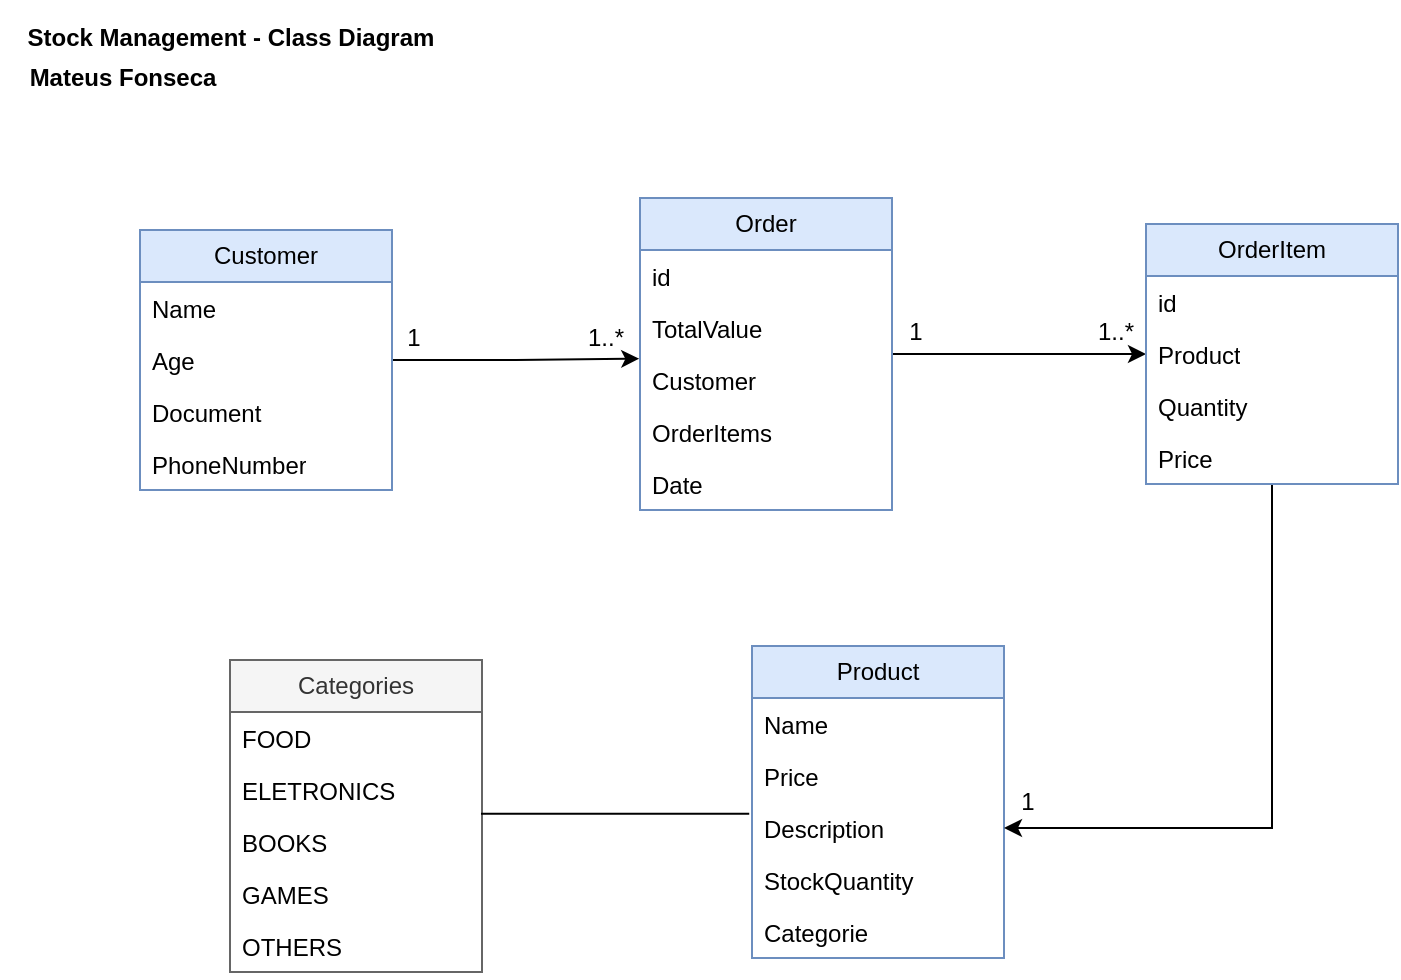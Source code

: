 <mxfile version="26.0.3">
  <diagram name="Página-1" id="S6gFVs9sdB6qVxAFjq1d">
    <mxGraphModel dx="1426" dy="747" grid="0" gridSize="10" guides="1" tooltips="1" connect="1" arrows="1" fold="1" page="1" pageScale="1" pageWidth="827" pageHeight="1169" math="0" shadow="0">
      <root>
        <mxCell id="0" />
        <mxCell id="1" parent="0" />
        <mxCell id="p8lVOAC-fxURNKz9NpCE-7" value="Product" style="swimlane;fontStyle=0;childLayout=stackLayout;horizontal=1;startSize=26;fillColor=#dae8fc;horizontalStack=0;resizeParent=1;resizeParentMax=0;resizeLast=0;collapsible=1;marginBottom=0;whiteSpace=wrap;html=1;strokeColor=#6c8ebf;" parent="1" vertex="1">
          <mxGeometry x="390" y="329" width="126" height="156" as="geometry" />
        </mxCell>
        <mxCell id="p8lVOAC-fxURNKz9NpCE-9" value="Name" style="text;strokeColor=none;fillColor=none;align=left;verticalAlign=top;spacingLeft=4;spacingRight=4;overflow=hidden;rotatable=0;points=[[0,0.5],[1,0.5]];portConstraint=eastwest;whiteSpace=wrap;html=1;" parent="p8lVOAC-fxURNKz9NpCE-7" vertex="1">
          <mxGeometry y="26" width="126" height="26" as="geometry" />
        </mxCell>
        <mxCell id="p8lVOAC-fxURNKz9NpCE-10" value="Price" style="text;strokeColor=none;fillColor=none;align=left;verticalAlign=top;spacingLeft=4;spacingRight=4;overflow=hidden;rotatable=0;points=[[0,0.5],[1,0.5]];portConstraint=eastwest;whiteSpace=wrap;html=1;" parent="p8lVOAC-fxURNKz9NpCE-7" vertex="1">
          <mxGeometry y="52" width="126" height="26" as="geometry" />
        </mxCell>
        <mxCell id="p8lVOAC-fxURNKz9NpCE-11" value="Description" style="text;strokeColor=none;fillColor=none;align=left;verticalAlign=top;spacingLeft=4;spacingRight=4;overflow=hidden;rotatable=0;points=[[0,0.5],[1,0.5]];portConstraint=eastwest;whiteSpace=wrap;html=1;" parent="p8lVOAC-fxURNKz9NpCE-7" vertex="1">
          <mxGeometry y="78" width="126" height="26" as="geometry" />
        </mxCell>
        <mxCell id="p8lVOAC-fxURNKz9NpCE-12" value="StockQuantity" style="text;strokeColor=none;fillColor=none;align=left;verticalAlign=top;spacingLeft=4;spacingRight=4;overflow=hidden;rotatable=0;points=[[0,0.5],[1,0.5]];portConstraint=eastwest;whiteSpace=wrap;html=1;" parent="p8lVOAC-fxURNKz9NpCE-7" vertex="1">
          <mxGeometry y="104" width="126" height="26" as="geometry" />
        </mxCell>
        <mxCell id="p8lVOAC-fxURNKz9NpCE-13" value="Categorie" style="text;strokeColor=none;fillColor=none;align=left;verticalAlign=top;spacingLeft=4;spacingRight=4;overflow=hidden;rotatable=0;points=[[0,0.5],[1,0.5]];portConstraint=eastwest;whiteSpace=wrap;html=1;" parent="p8lVOAC-fxURNKz9NpCE-7" vertex="1">
          <mxGeometry y="130" width="126" height="26" as="geometry" />
        </mxCell>
        <mxCell id="p8lVOAC-fxURNKz9NpCE-42" style="edgeStyle=orthogonalEdgeStyle;rounded=0;orthogonalLoop=1;jettySize=auto;html=1;entryX=-0.003;entryY=0.09;entryDx=0;entryDy=0;entryPerimeter=0;" parent="1" source="p8lVOAC-fxURNKz9NpCE-14" target="p8lVOAC-fxURNKz9NpCE-24" edge="1">
          <mxGeometry relative="1" as="geometry" />
        </mxCell>
        <mxCell id="p8lVOAC-fxURNKz9NpCE-14" value="Customer" style="swimlane;fontStyle=0;childLayout=stackLayout;horizontal=1;startSize=26;fillColor=#dae8fc;horizontalStack=0;resizeParent=1;resizeParentMax=0;resizeLast=0;collapsible=1;marginBottom=0;whiteSpace=wrap;html=1;strokeColor=#6c8ebf;" parent="1" vertex="1">
          <mxGeometry x="84" y="121" width="126" height="130" as="geometry" />
        </mxCell>
        <mxCell id="p8lVOAC-fxURNKz9NpCE-16" value="Name" style="text;strokeColor=none;fillColor=none;align=left;verticalAlign=top;spacingLeft=4;spacingRight=4;overflow=hidden;rotatable=0;points=[[0,0.5],[1,0.5]];portConstraint=eastwest;whiteSpace=wrap;html=1;" parent="p8lVOAC-fxURNKz9NpCE-14" vertex="1">
          <mxGeometry y="26" width="126" height="26" as="geometry" />
        </mxCell>
        <mxCell id="p8lVOAC-fxURNKz9NpCE-17" value="Age" style="text;strokeColor=none;fillColor=none;align=left;verticalAlign=top;spacingLeft=4;spacingRight=4;overflow=hidden;rotatable=0;points=[[0,0.5],[1,0.5]];portConstraint=eastwest;whiteSpace=wrap;html=1;" parent="p8lVOAC-fxURNKz9NpCE-14" vertex="1">
          <mxGeometry y="52" width="126" height="26" as="geometry" />
        </mxCell>
        <mxCell id="p8lVOAC-fxURNKz9NpCE-18" value="Document" style="text;strokeColor=none;fillColor=none;align=left;verticalAlign=top;spacingLeft=4;spacingRight=4;overflow=hidden;rotatable=0;points=[[0,0.5],[1,0.5]];portConstraint=eastwest;whiteSpace=wrap;html=1;" parent="p8lVOAC-fxURNKz9NpCE-14" vertex="1">
          <mxGeometry y="78" width="126" height="26" as="geometry" />
        </mxCell>
        <mxCell id="p8lVOAC-fxURNKz9NpCE-19" value="PhoneNumber" style="text;strokeColor=none;fillColor=none;align=left;verticalAlign=top;spacingLeft=4;spacingRight=4;overflow=hidden;rotatable=0;points=[[0,0.5],[1,0.5]];portConstraint=eastwest;whiteSpace=wrap;html=1;" parent="p8lVOAC-fxURNKz9NpCE-14" vertex="1">
          <mxGeometry y="104" width="126" height="26" as="geometry" />
        </mxCell>
        <mxCell id="p8lVOAC-fxURNKz9NpCE-44" style="edgeStyle=orthogonalEdgeStyle;rounded=0;orthogonalLoop=1;jettySize=auto;html=1;entryX=0;entryY=0.5;entryDx=0;entryDy=0;" parent="1" source="p8lVOAC-fxURNKz9NpCE-21" target="p8lVOAC-fxURNKz9NpCE-30" edge="1">
          <mxGeometry relative="1" as="geometry" />
        </mxCell>
        <mxCell id="p8lVOAC-fxURNKz9NpCE-21" value="Order" style="swimlane;fontStyle=0;childLayout=stackLayout;horizontal=1;startSize=26;fillColor=#dae8fc;horizontalStack=0;resizeParent=1;resizeParentMax=0;resizeLast=0;collapsible=1;marginBottom=0;whiteSpace=wrap;html=1;strokeColor=#6c8ebf;" parent="1" vertex="1">
          <mxGeometry x="334" y="105" width="126" height="156" as="geometry" />
        </mxCell>
        <mxCell id="p8lVOAC-fxURNKz9NpCE-22" value="id&lt;div&gt;&lt;br&gt;&lt;/div&gt;" style="text;strokeColor=none;fillColor=none;align=left;verticalAlign=top;spacingLeft=4;spacingRight=4;overflow=hidden;rotatable=0;points=[[0,0.5],[1,0.5]];portConstraint=eastwest;whiteSpace=wrap;html=1;" parent="p8lVOAC-fxURNKz9NpCE-21" vertex="1">
          <mxGeometry y="26" width="126" height="26" as="geometry" />
        </mxCell>
        <mxCell id="p8lVOAC-fxURNKz9NpCE-23" value="TotalValue" style="text;strokeColor=none;fillColor=none;align=left;verticalAlign=top;spacingLeft=4;spacingRight=4;overflow=hidden;rotatable=0;points=[[0,0.5],[1,0.5]];portConstraint=eastwest;whiteSpace=wrap;html=1;" parent="p8lVOAC-fxURNKz9NpCE-21" vertex="1">
          <mxGeometry y="52" width="126" height="26" as="geometry" />
        </mxCell>
        <mxCell id="p8lVOAC-fxURNKz9NpCE-24" value="Customer" style="text;strokeColor=none;fillColor=none;align=left;verticalAlign=top;spacingLeft=4;spacingRight=4;overflow=hidden;rotatable=0;points=[[0,0.5],[1,0.5]];portConstraint=eastwest;whiteSpace=wrap;html=1;" parent="p8lVOAC-fxURNKz9NpCE-21" vertex="1">
          <mxGeometry y="78" width="126" height="26" as="geometry" />
        </mxCell>
        <mxCell id="p8lVOAC-fxURNKz9NpCE-25" value="OrderItems" style="text;strokeColor=none;fillColor=none;align=left;verticalAlign=top;spacingLeft=4;spacingRight=4;overflow=hidden;rotatable=0;points=[[0,0.5],[1,0.5]];portConstraint=eastwest;whiteSpace=wrap;html=1;" parent="p8lVOAC-fxURNKz9NpCE-21" vertex="1">
          <mxGeometry y="104" width="126" height="26" as="geometry" />
        </mxCell>
        <mxCell id="p8lVOAC-fxURNKz9NpCE-26" value="Date" style="text;strokeColor=none;fillColor=none;align=left;verticalAlign=top;spacingLeft=4;spacingRight=4;overflow=hidden;rotatable=0;points=[[0,0.5],[1,0.5]];portConstraint=eastwest;whiteSpace=wrap;html=1;" parent="p8lVOAC-fxURNKz9NpCE-21" vertex="1">
          <mxGeometry y="130" width="126" height="26" as="geometry" />
        </mxCell>
        <mxCell id="p8lVOAC-fxURNKz9NpCE-49" style="edgeStyle=orthogonalEdgeStyle;rounded=0;orthogonalLoop=1;jettySize=auto;html=1;entryX=1;entryY=0.5;entryDx=0;entryDy=0;" parent="1" source="p8lVOAC-fxURNKz9NpCE-28" target="p8lVOAC-fxURNKz9NpCE-11" edge="1">
          <mxGeometry relative="1" as="geometry" />
        </mxCell>
        <mxCell id="p8lVOAC-fxURNKz9NpCE-28" value="OrderItem" style="swimlane;fontStyle=0;childLayout=stackLayout;horizontal=1;startSize=26;fillColor=#dae8fc;horizontalStack=0;resizeParent=1;resizeParentMax=0;resizeLast=0;collapsible=1;marginBottom=0;whiteSpace=wrap;html=1;strokeColor=#6c8ebf;" parent="1" vertex="1">
          <mxGeometry x="587" y="118" width="126" height="130" as="geometry" />
        </mxCell>
        <mxCell id="p8lVOAC-fxURNKz9NpCE-29" value="id&lt;div&gt;&lt;br&gt;&lt;/div&gt;" style="text;strokeColor=none;fillColor=none;align=left;verticalAlign=top;spacingLeft=4;spacingRight=4;overflow=hidden;rotatable=0;points=[[0,0.5],[1,0.5]];portConstraint=eastwest;whiteSpace=wrap;html=1;" parent="p8lVOAC-fxURNKz9NpCE-28" vertex="1">
          <mxGeometry y="26" width="126" height="26" as="geometry" />
        </mxCell>
        <mxCell id="p8lVOAC-fxURNKz9NpCE-30" value="Product&lt;div&gt;&lt;br&gt;&lt;/div&gt;" style="text;strokeColor=none;fillColor=none;align=left;verticalAlign=top;spacingLeft=4;spacingRight=4;overflow=hidden;rotatable=0;points=[[0,0.5],[1,0.5]];portConstraint=eastwest;whiteSpace=wrap;html=1;" parent="p8lVOAC-fxURNKz9NpCE-28" vertex="1">
          <mxGeometry y="52" width="126" height="26" as="geometry" />
        </mxCell>
        <mxCell id="p8lVOAC-fxURNKz9NpCE-31" value="Quantity" style="text;strokeColor=none;fillColor=none;align=left;verticalAlign=top;spacingLeft=4;spacingRight=4;overflow=hidden;rotatable=0;points=[[0,0.5],[1,0.5]];portConstraint=eastwest;whiteSpace=wrap;html=1;" parent="p8lVOAC-fxURNKz9NpCE-28" vertex="1">
          <mxGeometry y="78" width="126" height="26" as="geometry" />
        </mxCell>
        <mxCell id="p8lVOAC-fxURNKz9NpCE-32" value="Price" style="text;strokeColor=none;fillColor=none;align=left;verticalAlign=top;spacingLeft=4;spacingRight=4;overflow=hidden;rotatable=0;points=[[0,0.5],[1,0.5]];portConstraint=eastwest;whiteSpace=wrap;html=1;" parent="p8lVOAC-fxURNKz9NpCE-28" vertex="1">
          <mxGeometry y="104" width="126" height="26" as="geometry" />
        </mxCell>
        <mxCell id="p8lVOAC-fxURNKz9NpCE-34" value="Categories" style="swimlane;fontStyle=0;childLayout=stackLayout;horizontal=1;startSize=26;fillColor=#f5f5f5;horizontalStack=0;resizeParent=1;resizeParentMax=0;resizeLast=0;collapsible=1;marginBottom=0;whiteSpace=wrap;html=1;strokeColor=#666666;fontColor=#333333;strokeWidth=1;" parent="1" vertex="1">
          <mxGeometry x="129" y="336" width="126" height="156" as="geometry" />
        </mxCell>
        <mxCell id="p8lVOAC-fxURNKz9NpCE-35" value="FOOD" style="text;strokeColor=none;fillColor=none;align=left;verticalAlign=top;spacingLeft=4;spacingRight=4;overflow=hidden;rotatable=0;points=[[0,0.5],[1,0.5]];portConstraint=eastwest;whiteSpace=wrap;html=1;" parent="p8lVOAC-fxURNKz9NpCE-34" vertex="1">
          <mxGeometry y="26" width="126" height="26" as="geometry" />
        </mxCell>
        <mxCell id="p8lVOAC-fxURNKz9NpCE-36" value="ELETRONICS&lt;div&gt;&lt;br&gt;&lt;/div&gt;" style="text;strokeColor=none;fillColor=none;align=left;verticalAlign=top;spacingLeft=4;spacingRight=4;overflow=hidden;rotatable=0;points=[[0,0.5],[1,0.5]];portConstraint=eastwest;whiteSpace=wrap;html=1;" parent="p8lVOAC-fxURNKz9NpCE-34" vertex="1">
          <mxGeometry y="52" width="126" height="26" as="geometry" />
        </mxCell>
        <mxCell id="p8lVOAC-fxURNKz9NpCE-37" value="BOOKS" style="text;strokeColor=none;fillColor=none;align=left;verticalAlign=top;spacingLeft=4;spacingRight=4;overflow=hidden;rotatable=0;points=[[0,0.5],[1,0.5]];portConstraint=eastwest;whiteSpace=wrap;html=1;" parent="p8lVOAC-fxURNKz9NpCE-34" vertex="1">
          <mxGeometry y="78" width="126" height="26" as="geometry" />
        </mxCell>
        <mxCell id="p8lVOAC-fxURNKz9NpCE-38" value="GAMES" style="text;strokeColor=none;fillColor=none;align=left;verticalAlign=top;spacingLeft=4;spacingRight=4;overflow=hidden;rotatable=0;points=[[0,0.5],[1,0.5]];portConstraint=eastwest;whiteSpace=wrap;html=1;" parent="p8lVOAC-fxURNKz9NpCE-34" vertex="1">
          <mxGeometry y="104" width="126" height="26" as="geometry" />
        </mxCell>
        <mxCell id="p8lVOAC-fxURNKz9NpCE-39" value="OTHERS" style="text;strokeColor=none;fillColor=none;align=left;verticalAlign=top;spacingLeft=4;spacingRight=4;overflow=hidden;rotatable=0;points=[[0,0.5],[1,0.5]];portConstraint=eastwest;whiteSpace=wrap;html=1;" parent="p8lVOAC-fxURNKz9NpCE-34" vertex="1">
          <mxGeometry y="130" width="126" height="26" as="geometry" />
        </mxCell>
        <mxCell id="p8lVOAC-fxURNKz9NpCE-45" value="1" style="text;html=1;align=center;verticalAlign=middle;whiteSpace=wrap;rounded=0;" parent="1" vertex="1">
          <mxGeometry x="213" y="168" width="16" height="14" as="geometry" />
        </mxCell>
        <mxCell id="p8lVOAC-fxURNKz9NpCE-46" value="1..*" style="text;html=1;align=center;verticalAlign=middle;whiteSpace=wrap;rounded=0;" parent="1" vertex="1">
          <mxGeometry x="309" y="168" width="16" height="14" as="geometry" />
        </mxCell>
        <mxCell id="p8lVOAC-fxURNKz9NpCE-47" value="1" style="text;html=1;align=center;verticalAlign=middle;whiteSpace=wrap;rounded=0;" parent="1" vertex="1">
          <mxGeometry x="464" y="165" width="16" height="14" as="geometry" />
        </mxCell>
        <mxCell id="p8lVOAC-fxURNKz9NpCE-48" value="1..*" style="text;html=1;align=center;verticalAlign=middle;whiteSpace=wrap;rounded=0;" parent="1" vertex="1">
          <mxGeometry x="564" y="165" width="16" height="14" as="geometry" />
        </mxCell>
        <mxCell id="p8lVOAC-fxURNKz9NpCE-50" value="1" style="text;html=1;align=center;verticalAlign=middle;whiteSpace=wrap;rounded=0;" parent="1" vertex="1">
          <mxGeometry x="520" y="400" width="16" height="14" as="geometry" />
        </mxCell>
        <mxCell id="p8lVOAC-fxURNKz9NpCE-51" value="" style="endArrow=none;html=1;rounded=0;entryX=0.996;entryY=-0.045;entryDx=0;entryDy=0;entryPerimeter=0;exitX=-0.011;exitY=0.224;exitDx=0;exitDy=0;exitPerimeter=0;" parent="1" source="p8lVOAC-fxURNKz9NpCE-11" target="p8lVOAC-fxURNKz9NpCE-37" edge="1">
          <mxGeometry width="50" height="50" relative="1" as="geometry">
            <mxPoint x="427" y="297" as="sourcePoint" />
            <mxPoint x="477" y="247" as="targetPoint" />
          </mxGeometry>
        </mxCell>
        <mxCell id="p8lVOAC-fxURNKz9NpCE-52" value="Stock Management - Class Diagram" style="text;html=1;align=center;verticalAlign=middle;whiteSpace=wrap;rounded=0;fillColor=none;fontStyle=1" parent="1" vertex="1">
          <mxGeometry x="14" y="6" width="231" height="37" as="geometry" />
        </mxCell>
        <mxCell id="p8lVOAC-fxURNKz9NpCE-53" value="Mateus Fonseca" style="text;html=1;align=center;verticalAlign=middle;whiteSpace=wrap;rounded=0;fillColor=none;fontStyle=1" parent="1" vertex="1">
          <mxGeometry x="26" y="31" width="99" height="28" as="geometry" />
        </mxCell>
      </root>
    </mxGraphModel>
  </diagram>
</mxfile>
